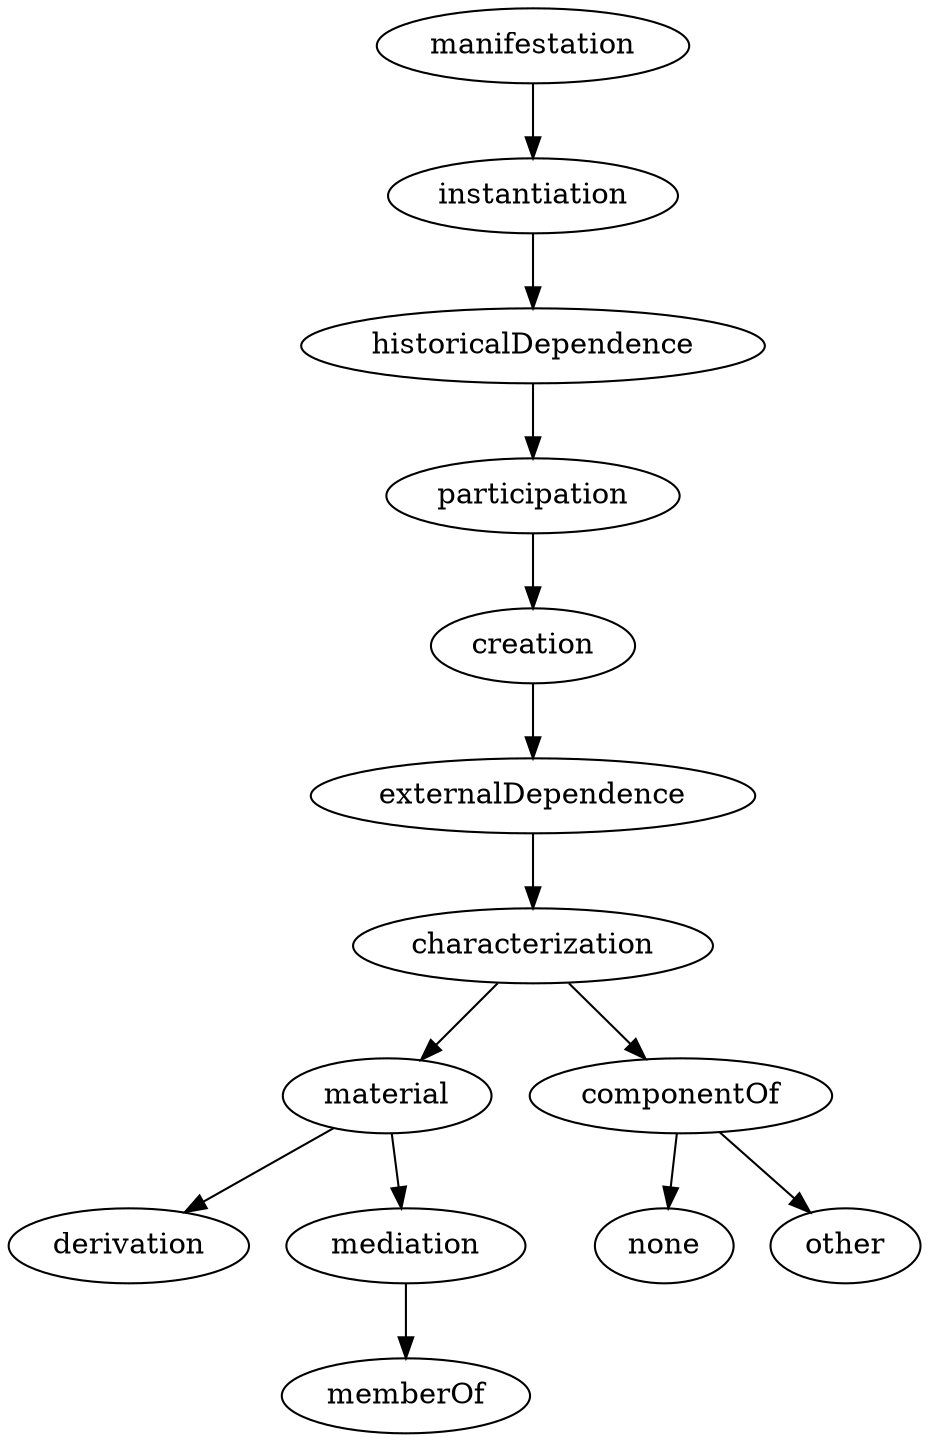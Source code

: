 strict digraph {
manifestation;
instantiation;
historicalDependence;
participation;
creation;
externalDependence;
characterization;
material;
componentOf;
derivation;
mediation;
memberOf;
none;
other;
manifestation -> instantiation;
instantiation -> historicalDependence;
historicalDependence -> participation;
participation -> creation;
creation -> externalDependence;
externalDependence -> characterization;
characterization -> material;
characterization -> componentOf;
material -> derivation;
material -> mediation;
componentOf -> none;
componentOf -> other;
mediation -> memberOf;
}
